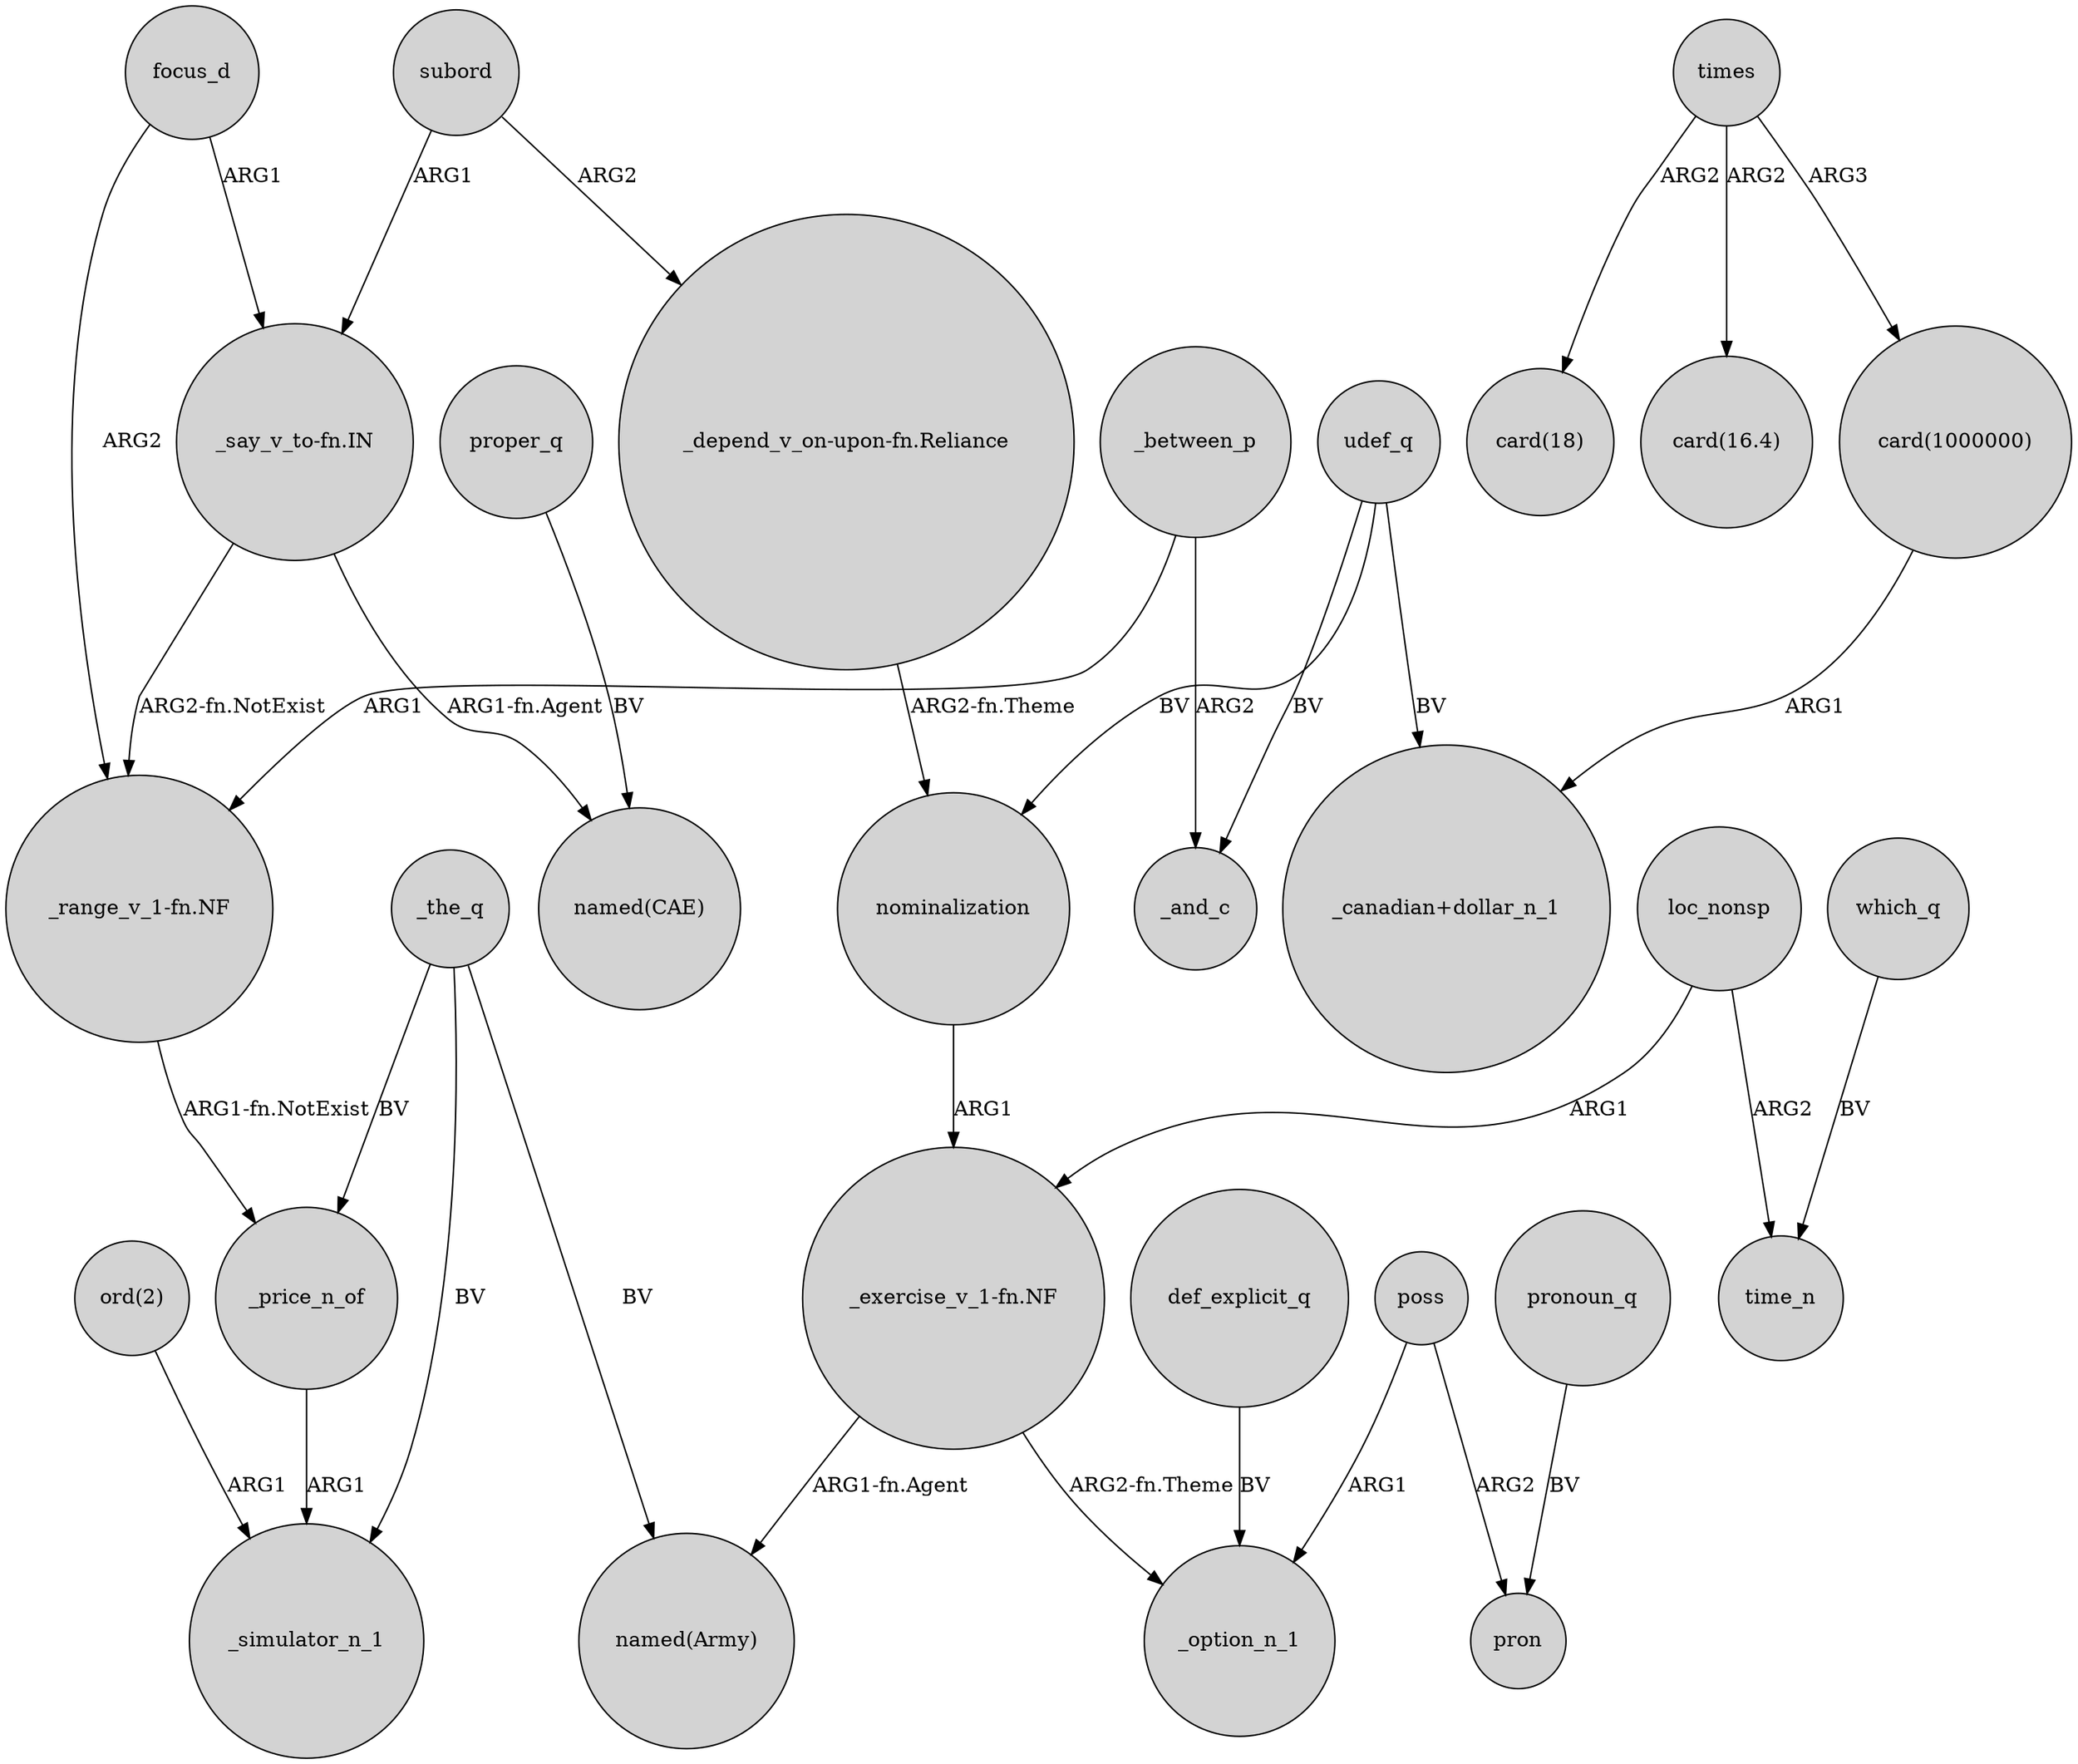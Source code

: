digraph {
	node [shape=circle style=filled]
	"_exercise_v_1-fn.NF" -> "named(Army)" [label="ARG1-fn.Agent"]
	times -> "card(16.4)" [label=ARG2]
	poss -> pron [label=ARG2]
	_the_q -> "named(Army)" [label=BV]
	proper_q -> "named(CAE)" [label=BV]
	loc_nonsp -> "_exercise_v_1-fn.NF" [label=ARG1]
	_between_p -> "_range_v_1-fn.NF" [label=ARG1]
	nominalization -> "_exercise_v_1-fn.NF" [label=ARG1]
	focus_d -> "_range_v_1-fn.NF" [label=ARG2]
	"_range_v_1-fn.NF" -> _price_n_of [label="ARG1-fn.NotExist"]
	udef_q -> "_canadian+dollar_n_1" [label=BV]
	subord -> "_depend_v_on-upon-fn.Reliance" [label=ARG2]
	which_q -> time_n [label=BV]
	subord -> "_say_v_to-fn.IN" [label=ARG1]
	"card(1000000)" -> "_canadian+dollar_n_1" [label=ARG1]
	_the_q -> _price_n_of [label=BV]
	"_say_v_to-fn.IN" -> "named(CAE)" [label="ARG1-fn.Agent"]
	loc_nonsp -> time_n [label=ARG2]
	"_exercise_v_1-fn.NF" -> _option_n_1 [label="ARG2-fn.Theme"]
	pronoun_q -> pron [label=BV]
	poss -> _option_n_1 [label=ARG1]
	"ord(2)" -> _simulator_n_1 [label=ARG1]
	times -> "card(1000000)" [label=ARG3]
	_between_p -> _and_c [label=ARG2]
	udef_q -> nominalization [label=BV]
	times -> "card(18)" [label=ARG2]
	"_say_v_to-fn.IN" -> "_range_v_1-fn.NF" [label="ARG2-fn.NotExist"]
	_the_q -> _simulator_n_1 [label=BV]
	udef_q -> _and_c [label=BV]
	"_depend_v_on-upon-fn.Reliance" -> nominalization [label="ARG2-fn.Theme"]
	def_explicit_q -> _option_n_1 [label=BV]
	focus_d -> "_say_v_to-fn.IN" [label=ARG1]
	_price_n_of -> _simulator_n_1 [label=ARG1]
}
